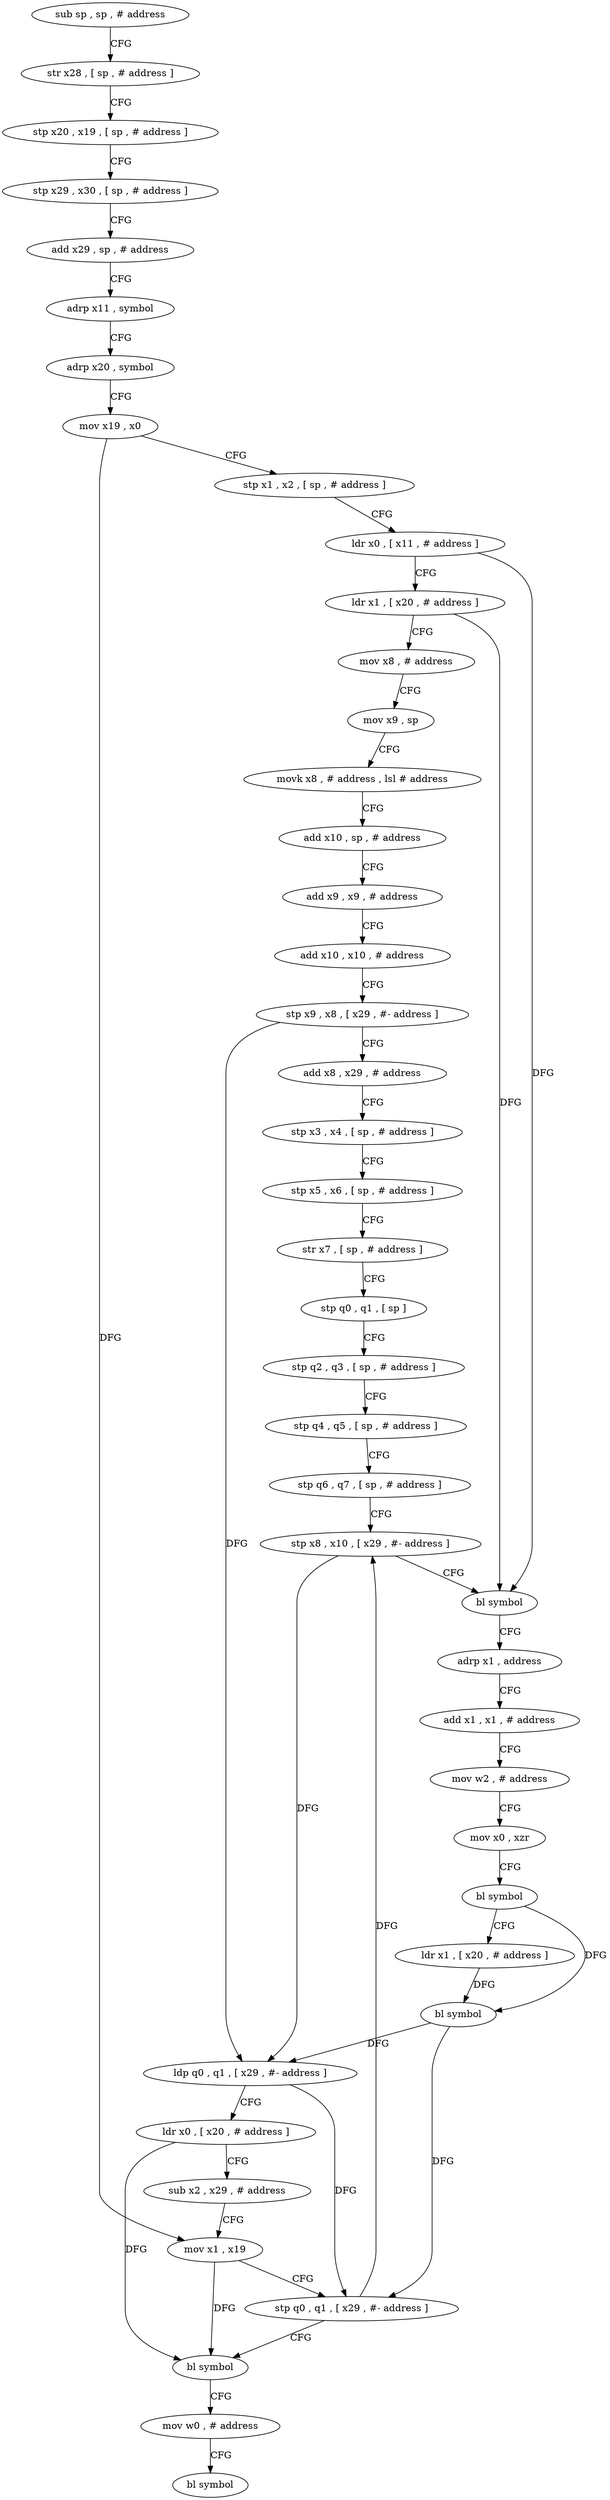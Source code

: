 digraph "func" {
"4213300" [label = "sub sp , sp , # address" ]
"4213304" [label = "str x28 , [ sp , # address ]" ]
"4213308" [label = "stp x20 , x19 , [ sp , # address ]" ]
"4213312" [label = "stp x29 , x30 , [ sp , # address ]" ]
"4213316" [label = "add x29 , sp , # address" ]
"4213320" [label = "adrp x11 , symbol" ]
"4213324" [label = "adrp x20 , symbol" ]
"4213328" [label = "mov x19 , x0" ]
"4213332" [label = "stp x1 , x2 , [ sp , # address ]" ]
"4213336" [label = "ldr x0 , [ x11 , # address ]" ]
"4213340" [label = "ldr x1 , [ x20 , # address ]" ]
"4213344" [label = "mov x8 , # address" ]
"4213348" [label = "mov x9 , sp" ]
"4213352" [label = "movk x8 , # address , lsl # address" ]
"4213356" [label = "add x10 , sp , # address" ]
"4213360" [label = "add x9 , x9 , # address" ]
"4213364" [label = "add x10 , x10 , # address" ]
"4213368" [label = "stp x9 , x8 , [ x29 , #- address ]" ]
"4213372" [label = "add x8 , x29 , # address" ]
"4213376" [label = "stp x3 , x4 , [ sp , # address ]" ]
"4213380" [label = "stp x5 , x6 , [ sp , # address ]" ]
"4213384" [label = "str x7 , [ sp , # address ]" ]
"4213388" [label = "stp q0 , q1 , [ sp ]" ]
"4213392" [label = "stp q2 , q3 , [ sp , # address ]" ]
"4213396" [label = "stp q4 , q5 , [ sp , # address ]" ]
"4213400" [label = "stp q6 , q7 , [ sp , # address ]" ]
"4213404" [label = "stp x8 , x10 , [ x29 , #- address ]" ]
"4213408" [label = "bl symbol" ]
"4213412" [label = "adrp x1 , address" ]
"4213416" [label = "add x1 , x1 , # address" ]
"4213420" [label = "mov w2 , # address" ]
"4213424" [label = "mov x0 , xzr" ]
"4213428" [label = "bl symbol" ]
"4213432" [label = "ldr x1 , [ x20 , # address ]" ]
"4213436" [label = "bl symbol" ]
"4213440" [label = "ldp q0 , q1 , [ x29 , #- address ]" ]
"4213444" [label = "ldr x0 , [ x20 , # address ]" ]
"4213448" [label = "sub x2 , x29 , # address" ]
"4213452" [label = "mov x1 , x19" ]
"4213456" [label = "stp q0 , q1 , [ x29 , #- address ]" ]
"4213460" [label = "bl symbol" ]
"4213464" [label = "mov w0 , # address" ]
"4213468" [label = "bl symbol" ]
"4213300" -> "4213304" [ label = "CFG" ]
"4213304" -> "4213308" [ label = "CFG" ]
"4213308" -> "4213312" [ label = "CFG" ]
"4213312" -> "4213316" [ label = "CFG" ]
"4213316" -> "4213320" [ label = "CFG" ]
"4213320" -> "4213324" [ label = "CFG" ]
"4213324" -> "4213328" [ label = "CFG" ]
"4213328" -> "4213332" [ label = "CFG" ]
"4213328" -> "4213452" [ label = "DFG" ]
"4213332" -> "4213336" [ label = "CFG" ]
"4213336" -> "4213340" [ label = "CFG" ]
"4213336" -> "4213408" [ label = "DFG" ]
"4213340" -> "4213344" [ label = "CFG" ]
"4213340" -> "4213408" [ label = "DFG" ]
"4213344" -> "4213348" [ label = "CFG" ]
"4213348" -> "4213352" [ label = "CFG" ]
"4213352" -> "4213356" [ label = "CFG" ]
"4213356" -> "4213360" [ label = "CFG" ]
"4213360" -> "4213364" [ label = "CFG" ]
"4213364" -> "4213368" [ label = "CFG" ]
"4213368" -> "4213372" [ label = "CFG" ]
"4213368" -> "4213440" [ label = "DFG" ]
"4213372" -> "4213376" [ label = "CFG" ]
"4213376" -> "4213380" [ label = "CFG" ]
"4213380" -> "4213384" [ label = "CFG" ]
"4213384" -> "4213388" [ label = "CFG" ]
"4213388" -> "4213392" [ label = "CFG" ]
"4213392" -> "4213396" [ label = "CFG" ]
"4213396" -> "4213400" [ label = "CFG" ]
"4213400" -> "4213404" [ label = "CFG" ]
"4213404" -> "4213408" [ label = "CFG" ]
"4213404" -> "4213440" [ label = "DFG" ]
"4213408" -> "4213412" [ label = "CFG" ]
"4213412" -> "4213416" [ label = "CFG" ]
"4213416" -> "4213420" [ label = "CFG" ]
"4213420" -> "4213424" [ label = "CFG" ]
"4213424" -> "4213428" [ label = "CFG" ]
"4213428" -> "4213432" [ label = "CFG" ]
"4213428" -> "4213436" [ label = "DFG" ]
"4213432" -> "4213436" [ label = "DFG" ]
"4213436" -> "4213440" [ label = "DFG" ]
"4213436" -> "4213456" [ label = "DFG" ]
"4213440" -> "4213444" [ label = "CFG" ]
"4213440" -> "4213456" [ label = "DFG" ]
"4213444" -> "4213448" [ label = "CFG" ]
"4213444" -> "4213460" [ label = "DFG" ]
"4213448" -> "4213452" [ label = "CFG" ]
"4213452" -> "4213456" [ label = "CFG" ]
"4213452" -> "4213460" [ label = "DFG" ]
"4213456" -> "4213460" [ label = "CFG" ]
"4213456" -> "4213404" [ label = "DFG" ]
"4213460" -> "4213464" [ label = "CFG" ]
"4213464" -> "4213468" [ label = "CFG" ]
}
